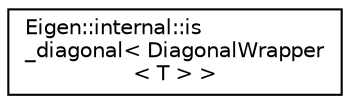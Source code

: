 digraph "Graphical Class Hierarchy"
{
  edge [fontname="Helvetica",fontsize="10",labelfontname="Helvetica",labelfontsize="10"];
  node [fontname="Helvetica",fontsize="10",shape=record];
  rankdir="LR";
  Node1 [label="Eigen::internal::is\l_diagonal\< DiagonalWrapper\l\< T \> \>",height=0.2,width=0.4,color="black", fillcolor="white", style="filled",URL="$struct_eigen_1_1internal_1_1is__diagonal_3_01_diagonal_wrapper_3_01_t_01_4_01_4.html"];
}
